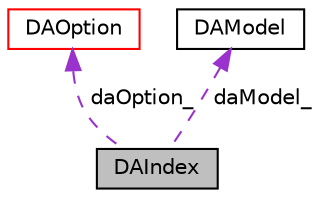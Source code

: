 digraph "DAIndex"
{
  bgcolor="transparent";
  edge [fontname="Helvetica",fontsize="10",labelfontname="Helvetica",labelfontsize="10"];
  node [fontname="Helvetica",fontsize="10",shape=record];
  Node1 [label="DAIndex",height=0.2,width=0.4,color="black", fillcolor="grey75", style="filled", fontcolor="black"];
  Node2 -> Node1 [dir="back",color="darkorchid3",fontsize="10",style="dashed",label=" daOption_" ,fontname="Helvetica"];
  Node2 [label="DAOption",height=0.2,width=0.4,color="red",URL="$classFoam_1_1DAOption.html"];
  Node4 -> Node1 [dir="back",color="darkorchid3",fontsize="10",style="dashed",label=" daModel_" ,fontname="Helvetica"];
  Node4 [label="DAModel",height=0.2,width=0.4,color="black",URL="$classFoam_1_1DAModel.html"];
}

